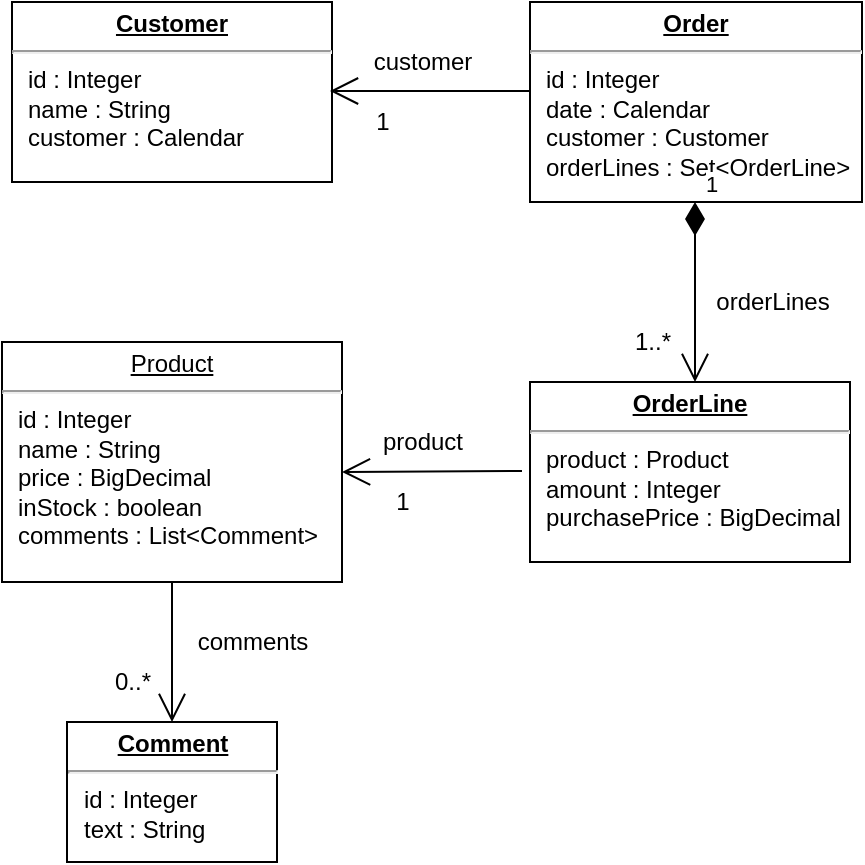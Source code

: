 <mxfile version="15.5.2" type="github">
  <diagram id="C5RBs43oDa-KdzZeNtuy" name="Page-1">
    <mxGraphModel dx="841" dy="705" grid="1" gridSize="10" guides="1" tooltips="1" connect="1" arrows="1" fold="1" page="1" pageScale="1" pageWidth="827" pageHeight="1169" math="0" shadow="0">
      <root>
        <mxCell id="WIyWlLk6GJQsqaUBKTNV-0" />
        <mxCell id="WIyWlLk6GJQsqaUBKTNV-1" parent="WIyWlLk6GJQsqaUBKTNV-0" />
        <mxCell id="D0Z1-tkqAZFgAIE_7VOo-4" value="&lt;p style=&quot;margin: 0px ; margin-top: 4px ; text-align: center ; text-decoration: underline&quot;&gt;Product&lt;/p&gt;&lt;hr&gt;&lt;p style=&quot;margin: 0px ; margin-left: 8px&quot;&gt;id : Integer&lt;/p&gt;&lt;p style=&quot;margin: 0px ; margin-left: 8px&quot;&gt;name : String&lt;/p&gt;&lt;p style=&quot;margin: 0px ; margin-left: 8px&quot;&gt;price : BigDecimal&lt;/p&gt;&lt;p style=&quot;margin: 0px ; margin-left: 8px&quot;&gt;inStock : boolean&lt;/p&gt;&lt;p style=&quot;margin: 0px ; margin-left: 8px&quot;&gt;comments : List&amp;lt;Comment&amp;gt;&lt;/p&gt;" style="verticalAlign=top;align=left;overflow=fill;fontSize=12;fontFamily=Helvetica;html=1;" vertex="1" parent="WIyWlLk6GJQsqaUBKTNV-1">
          <mxGeometry x="150" y="220" width="170" height="120" as="geometry" />
        </mxCell>
        <mxCell id="D0Z1-tkqAZFgAIE_7VOo-5" value="&lt;p style=&quot;margin: 0px ; margin-top: 4px ; text-align: center ; text-decoration: underline&quot;&gt;&lt;b&gt;OrderLine&lt;/b&gt;&lt;/p&gt;&lt;hr&gt;&lt;p style=&quot;margin: 0px ; margin-left: 8px&quot;&gt;product : Product&lt;/p&gt;&lt;p style=&quot;margin: 0px ; margin-left: 8px&quot;&gt;amount : Integer&lt;/p&gt;&lt;p style=&quot;margin: 0px ; margin-left: 8px&quot;&gt;purchasePrice : BigDecimal&lt;/p&gt;" style="verticalAlign=top;align=left;overflow=fill;fontSize=12;fontFamily=Helvetica;html=1;" vertex="1" parent="WIyWlLk6GJQsqaUBKTNV-1">
          <mxGeometry x="414" y="240" width="160" height="90" as="geometry" />
        </mxCell>
        <mxCell id="D0Z1-tkqAZFgAIE_7VOo-6" value="&lt;p style=&quot;margin: 0px ; margin-top: 4px ; text-align: center ; text-decoration: underline&quot;&gt;&lt;b&gt;Order&lt;/b&gt;&lt;/p&gt;&lt;hr&gt;&lt;p style=&quot;margin: 0px ; margin-left: 8px&quot;&gt;id : Integer&lt;/p&gt;&lt;p style=&quot;margin: 0px ; margin-left: 8px&quot;&gt;date : Calendar&lt;/p&gt;&lt;p style=&quot;margin: 0px ; margin-left: 8px&quot;&gt;customer : Customer&lt;/p&gt;&lt;p style=&quot;margin: 0px ; margin-left: 8px&quot;&gt;orderLines : Set&amp;lt;OrderLine&amp;gt;&lt;/p&gt;" style="verticalAlign=top;align=left;overflow=fill;fontSize=12;fontFamily=Helvetica;html=1;" vertex="1" parent="WIyWlLk6GJQsqaUBKTNV-1">
          <mxGeometry x="414" y="50" width="166" height="100" as="geometry" />
        </mxCell>
        <mxCell id="D0Z1-tkqAZFgAIE_7VOo-8" value="&lt;p style=&quot;margin: 0px ; margin-top: 4px ; text-align: center ; text-decoration: underline&quot;&gt;&lt;b&gt;Customer&lt;/b&gt;&lt;/p&gt;&lt;hr&gt;&lt;p style=&quot;margin: 0px ; margin-left: 8px&quot;&gt;id : Integer&lt;/p&gt;&lt;p style=&quot;margin: 0px ; margin-left: 8px&quot;&gt;name : String&lt;/p&gt;&lt;p style=&quot;margin: 0px ; margin-left: 8px&quot;&gt;customer : Calendar&lt;/p&gt;" style="verticalAlign=top;align=left;overflow=fill;fontSize=12;fontFamily=Helvetica;html=1;" vertex="1" parent="WIyWlLk6GJQsqaUBKTNV-1">
          <mxGeometry x="155" y="50" width="160" height="90" as="geometry" />
        </mxCell>
        <mxCell id="D0Z1-tkqAZFgAIE_7VOo-10" value="" style="endArrow=open;endFill=1;endSize=12;html=1;rounded=0;" edge="1" parent="WIyWlLk6GJQsqaUBKTNV-1">
          <mxGeometry width="160" relative="1" as="geometry">
            <mxPoint x="414" y="94.5" as="sourcePoint" />
            <mxPoint x="314" y="94.5" as="targetPoint" />
          </mxGeometry>
        </mxCell>
        <mxCell id="D0Z1-tkqAZFgAIE_7VOo-11" value="customer" style="text;html=1;align=center;verticalAlign=middle;resizable=0;points=[];autosize=1;strokeColor=none;fillColor=none;" vertex="1" parent="WIyWlLk6GJQsqaUBKTNV-1">
          <mxGeometry x="330" y="70" width="60" height="20" as="geometry" />
        </mxCell>
        <mxCell id="D0Z1-tkqAZFgAIE_7VOo-12" value="1" style="endArrow=open;html=1;endSize=12;startArrow=diamondThin;startSize=14;startFill=1;edgeStyle=orthogonalEdgeStyle;align=left;verticalAlign=bottom;rounded=0;" edge="1" parent="WIyWlLk6GJQsqaUBKTNV-1">
          <mxGeometry x="-1" y="3" relative="1" as="geometry">
            <mxPoint x="496.5" y="150" as="sourcePoint" />
            <mxPoint x="496.5" y="240" as="targetPoint" />
          </mxGeometry>
        </mxCell>
        <mxCell id="D0Z1-tkqAZFgAIE_7VOo-13" value="orderLines" style="text;html=1;align=center;verticalAlign=middle;resizable=0;points=[];autosize=1;strokeColor=none;fillColor=none;" vertex="1" parent="WIyWlLk6GJQsqaUBKTNV-1">
          <mxGeometry x="500" y="190" width="70" height="20" as="geometry" />
        </mxCell>
        <mxCell id="D0Z1-tkqAZFgAIE_7VOo-14" value="1..*" style="text;html=1;align=center;verticalAlign=middle;resizable=0;points=[];autosize=1;strokeColor=none;fillColor=none;" vertex="1" parent="WIyWlLk6GJQsqaUBKTNV-1">
          <mxGeometry x="460" y="210" width="30" height="20" as="geometry" />
        </mxCell>
        <mxCell id="D0Z1-tkqAZFgAIE_7VOo-15" value="" style="endArrow=open;endFill=1;endSize=12;html=1;rounded=0;" edge="1" parent="WIyWlLk6GJQsqaUBKTNV-1">
          <mxGeometry width="160" relative="1" as="geometry">
            <mxPoint x="410" y="284.5" as="sourcePoint" />
            <mxPoint x="320" y="285" as="targetPoint" />
          </mxGeometry>
        </mxCell>
        <mxCell id="D0Z1-tkqAZFgAIE_7VOo-16" value="product" style="text;html=1;align=center;verticalAlign=middle;resizable=0;points=[];autosize=1;strokeColor=none;fillColor=none;" vertex="1" parent="WIyWlLk6GJQsqaUBKTNV-1">
          <mxGeometry x="330" y="260" width="60" height="20" as="geometry" />
        </mxCell>
        <mxCell id="D0Z1-tkqAZFgAIE_7VOo-19" value="" style="endArrow=open;endFill=1;endSize=12;html=1;rounded=0;exitX=0.5;exitY=1;exitDx=0;exitDy=0;" edge="1" parent="WIyWlLk6GJQsqaUBKTNV-1" source="D0Z1-tkqAZFgAIE_7VOo-4">
          <mxGeometry width="160" relative="1" as="geometry">
            <mxPoint x="180" y="430" as="sourcePoint" />
            <mxPoint x="235" y="410" as="targetPoint" />
          </mxGeometry>
        </mxCell>
        <mxCell id="D0Z1-tkqAZFgAIE_7VOo-20" value="&lt;p style=&quot;margin: 0px ; margin-top: 4px ; text-align: center ; text-decoration: underline&quot;&gt;&lt;b&gt;Comment&lt;/b&gt;&lt;/p&gt;&lt;hr&gt;&lt;p style=&quot;margin: 0px ; margin-left: 8px&quot;&gt;id : Integer&lt;/p&gt;&lt;p style=&quot;margin: 0px ; margin-left: 8px&quot;&gt;text : String&lt;/p&gt;" style="verticalAlign=top;align=left;overflow=fill;fontSize=12;fontFamily=Helvetica;html=1;" vertex="1" parent="WIyWlLk6GJQsqaUBKTNV-1">
          <mxGeometry x="182.5" y="410" width="105" height="70" as="geometry" />
        </mxCell>
        <mxCell id="D0Z1-tkqAZFgAIE_7VOo-21" value="comments" style="text;html=1;align=center;verticalAlign=middle;resizable=0;points=[];autosize=1;strokeColor=none;fillColor=none;" vertex="1" parent="WIyWlLk6GJQsqaUBKTNV-1">
          <mxGeometry x="240" y="360" width="70" height="20" as="geometry" />
        </mxCell>
        <mxCell id="D0Z1-tkqAZFgAIE_7VOo-23" value="0..*" style="text;html=1;align=center;verticalAlign=middle;resizable=0;points=[];autosize=1;strokeColor=none;fillColor=none;" vertex="1" parent="WIyWlLk6GJQsqaUBKTNV-1">
          <mxGeometry x="200" y="380" width="30" height="20" as="geometry" />
        </mxCell>
        <mxCell id="D0Z1-tkqAZFgAIE_7VOo-24" value="1" style="text;html=1;align=center;verticalAlign=middle;resizable=0;points=[];autosize=1;strokeColor=none;fillColor=none;" vertex="1" parent="WIyWlLk6GJQsqaUBKTNV-1">
          <mxGeometry x="330" y="100" width="20" height="20" as="geometry" />
        </mxCell>
        <mxCell id="D0Z1-tkqAZFgAIE_7VOo-25" value="1" style="text;html=1;align=center;verticalAlign=middle;resizable=0;points=[];autosize=1;strokeColor=none;fillColor=none;" vertex="1" parent="WIyWlLk6GJQsqaUBKTNV-1">
          <mxGeometry x="340" y="290" width="20" height="20" as="geometry" />
        </mxCell>
      </root>
    </mxGraphModel>
  </diagram>
</mxfile>

